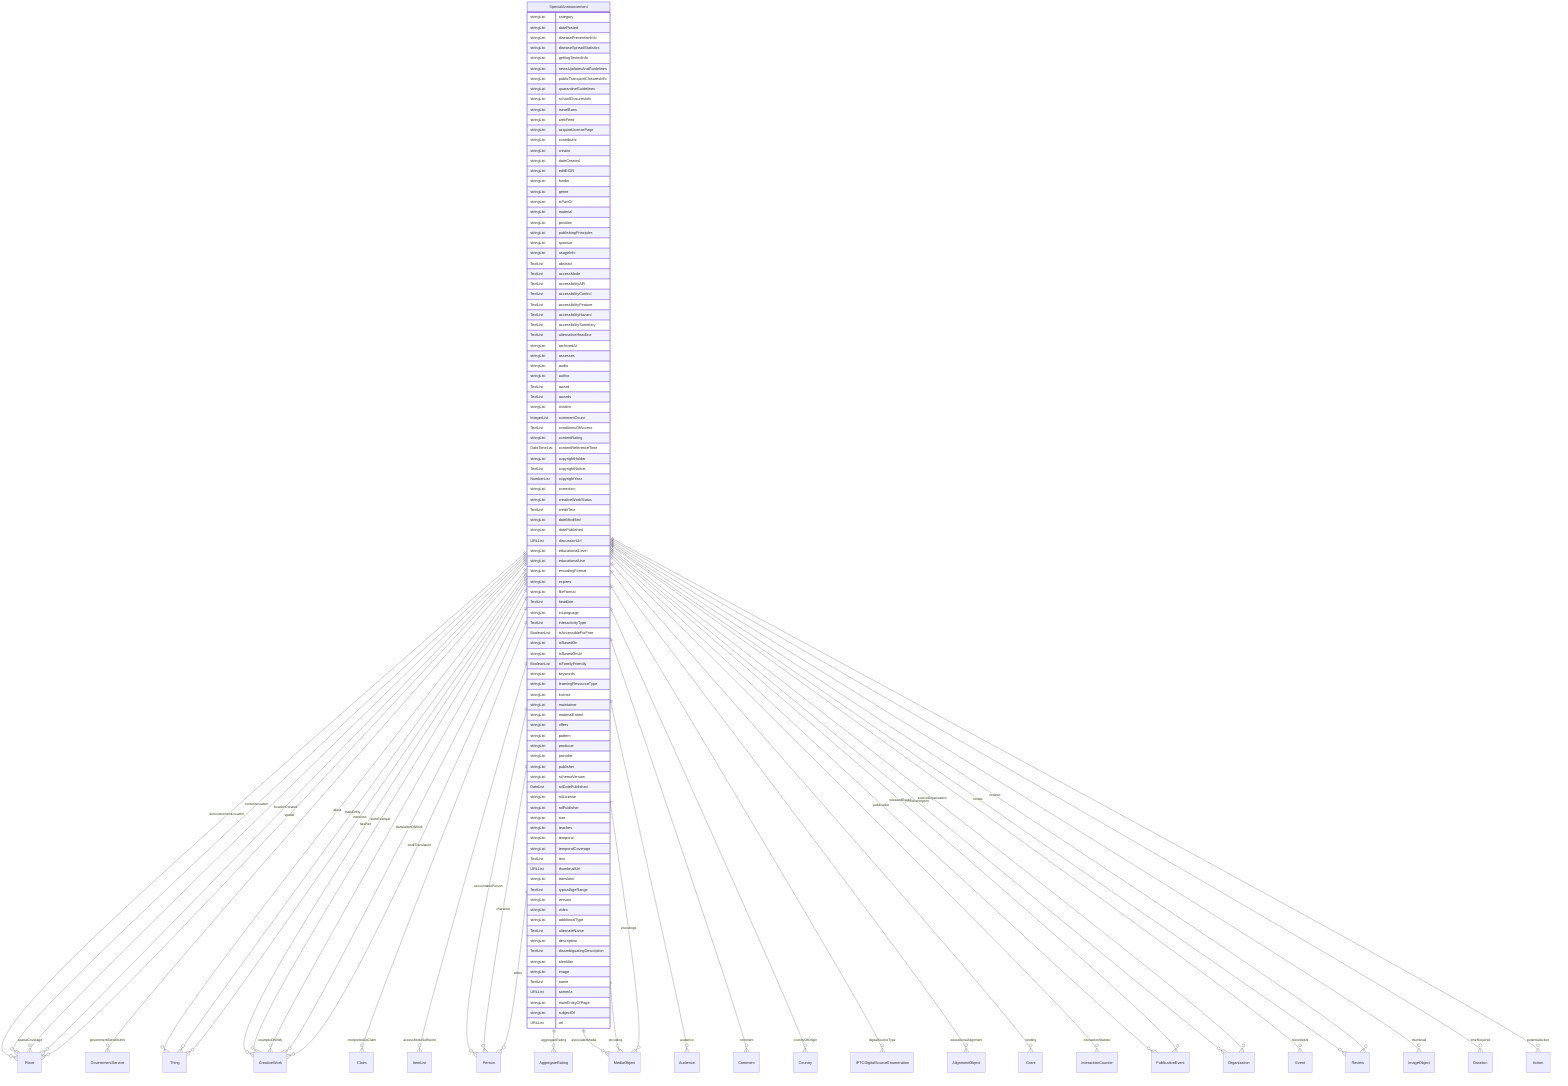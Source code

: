 erDiagram
SpecialAnnouncement {
    stringList category  
    stringList datePosted  
    stringList diseasePreventionInfo  
    stringList diseaseSpreadStatistics  
    stringList gettingTestedInfo  
    stringList newsUpdatesAndGuidelines  
    stringList publicTransportClosuresInfo  
    stringList quarantineGuidelines  
    stringList schoolClosuresInfo  
    stringList travelBans  
    stringList webFeed  
    stringList acquireLicensePage  
    stringList contributor  
    stringList creator  
    stringList dateCreated  
    stringList editEIDR  
    stringList funder  
    stringList genre  
    stringList isPartOf  
    stringList material  
    stringList position  
    stringList publishingPrinciples  
    stringList sponsor  
    stringList usageInfo  
    TextList abstract  
    TextList accessMode  
    TextList accessibilityAPI  
    TextList accessibilityControl  
    TextList accessibilityFeature  
    TextList accessibilityHazard  
    TextList accessibilitySummary  
    TextList alternativeHeadline  
    stringList archivedAt  
    stringList assesses  
    stringList audio  
    stringList author  
    TextList award  
    TextList awards  
    stringList citation  
    IntegerList commentCount  
    TextList conditionsOfAccess  
    stringList contentRating  
    DateTimeList contentReferenceTime  
    stringList copyrightHolder  
    TextList copyrightNotice  
    NumberList copyrightYear  
    stringList correction  
    stringList creativeWorkStatus  
    TextList creditText  
    stringList dateModified  
    stringList datePublished  
    URLList discussionUrl  
    stringList educationalLevel  
    stringList educationalUse  
    stringList encodingFormat  
    stringList expires  
    stringList fileFormat  
    TextList headline  
    stringList inLanguage  
    TextList interactivityType  
    BooleanList isAccessibleForFree  
    stringList isBasedOn  
    stringList isBasedOnUrl  
    BooleanList isFamilyFriendly  
    stringList keywords  
    stringList learningResourceType  
    stringList license  
    stringList maintainer  
    stringList materialExtent  
    stringList offers  
    stringList pattern  
    stringList producer  
    stringList provider  
    stringList publisher  
    stringList schemaVersion  
    DateList sdDatePublished  
    stringList sdLicense  
    stringList sdPublisher  
    stringList size  
    stringList teaches  
    stringList temporal  
    stringList temporalCoverage  
    TextList text  
    URLList thumbnailUrl  
    stringList translator  
    TextList typicalAgeRange  
    stringList version  
    stringList video  
    stringList additionalType  
    TextList alternateName  
    stringList description  
    TextList disambiguatingDescription  
    stringList identifier  
    stringList image  
    TextList name  
    URLList sameAs  
    stringList mainEntityOfPage  
    stringList subjectOf  
    URLList url  
}

SpecialAnnouncement ||--}o Place : "announcementLocation"
SpecialAnnouncement ||--}o GovernmentService : "governmentBenefitsInfo"
SpecialAnnouncement ||--}o Thing : "about"
SpecialAnnouncement ||--}o Place : "contentLocation"
SpecialAnnouncement ||--}o CreativeWork : "hasPart"
SpecialAnnouncement ||--}o Claim : "interpretedAsClaim"
SpecialAnnouncement ||--}o Thing : "mainEntity"
SpecialAnnouncement ||--}o Place : "spatialCoverage"
SpecialAnnouncement ||--}o CreativeWork : "workExample"
SpecialAnnouncement ||--}o ItemList : "accessModeSufficient"
SpecialAnnouncement ||--}o Person : "accountablePerson"
SpecialAnnouncement ||--}o AggregateRating : "aggregateRating"
SpecialAnnouncement ||--}o MediaObject : "associatedMedia"
SpecialAnnouncement ||--}o Audience : "audience"
SpecialAnnouncement ||--}o Person : "character"
SpecialAnnouncement ||--}o Comment : "comment"
SpecialAnnouncement ||--}o Country : "countryOfOrigin"
SpecialAnnouncement ||--}o IPTCDigitalSourceEnumeration : "digitalSourceType"
SpecialAnnouncement ||--}o Person : "editor"
SpecialAnnouncement ||--}o AlignmentObject : "educationalAlignment"
SpecialAnnouncement ||--}o MediaObject : "encoding"
SpecialAnnouncement ||--}o MediaObject : "encodings"
SpecialAnnouncement ||--}o CreativeWork : "exampleOfWork"
SpecialAnnouncement ||--}o Grant : "funding"
SpecialAnnouncement ||--}o InteractionCounter : "interactionStatistic"
SpecialAnnouncement ||--}o Place : "locationCreated"
SpecialAnnouncement ||--}o Thing : "mentions"
SpecialAnnouncement ||--}o PublicationEvent : "publication"
SpecialAnnouncement ||--}o Organization : "publisherImprint"
SpecialAnnouncement ||--}o Event : "recordedAt"
SpecialAnnouncement ||--}o PublicationEvent : "releasedEvent"
SpecialAnnouncement ||--}o Review : "review"
SpecialAnnouncement ||--}o Review : "reviews"
SpecialAnnouncement ||--}o Organization : "sourceOrganization"
SpecialAnnouncement ||--}o Place : "spatial"
SpecialAnnouncement ||--}o ImageObject : "thumbnail"
SpecialAnnouncement ||--}o Duration : "timeRequired"
SpecialAnnouncement ||--}o CreativeWork : "translationOfWork"
SpecialAnnouncement ||--}o CreativeWork : "workTranslation"
SpecialAnnouncement ||--}o Action : "potentialAction"